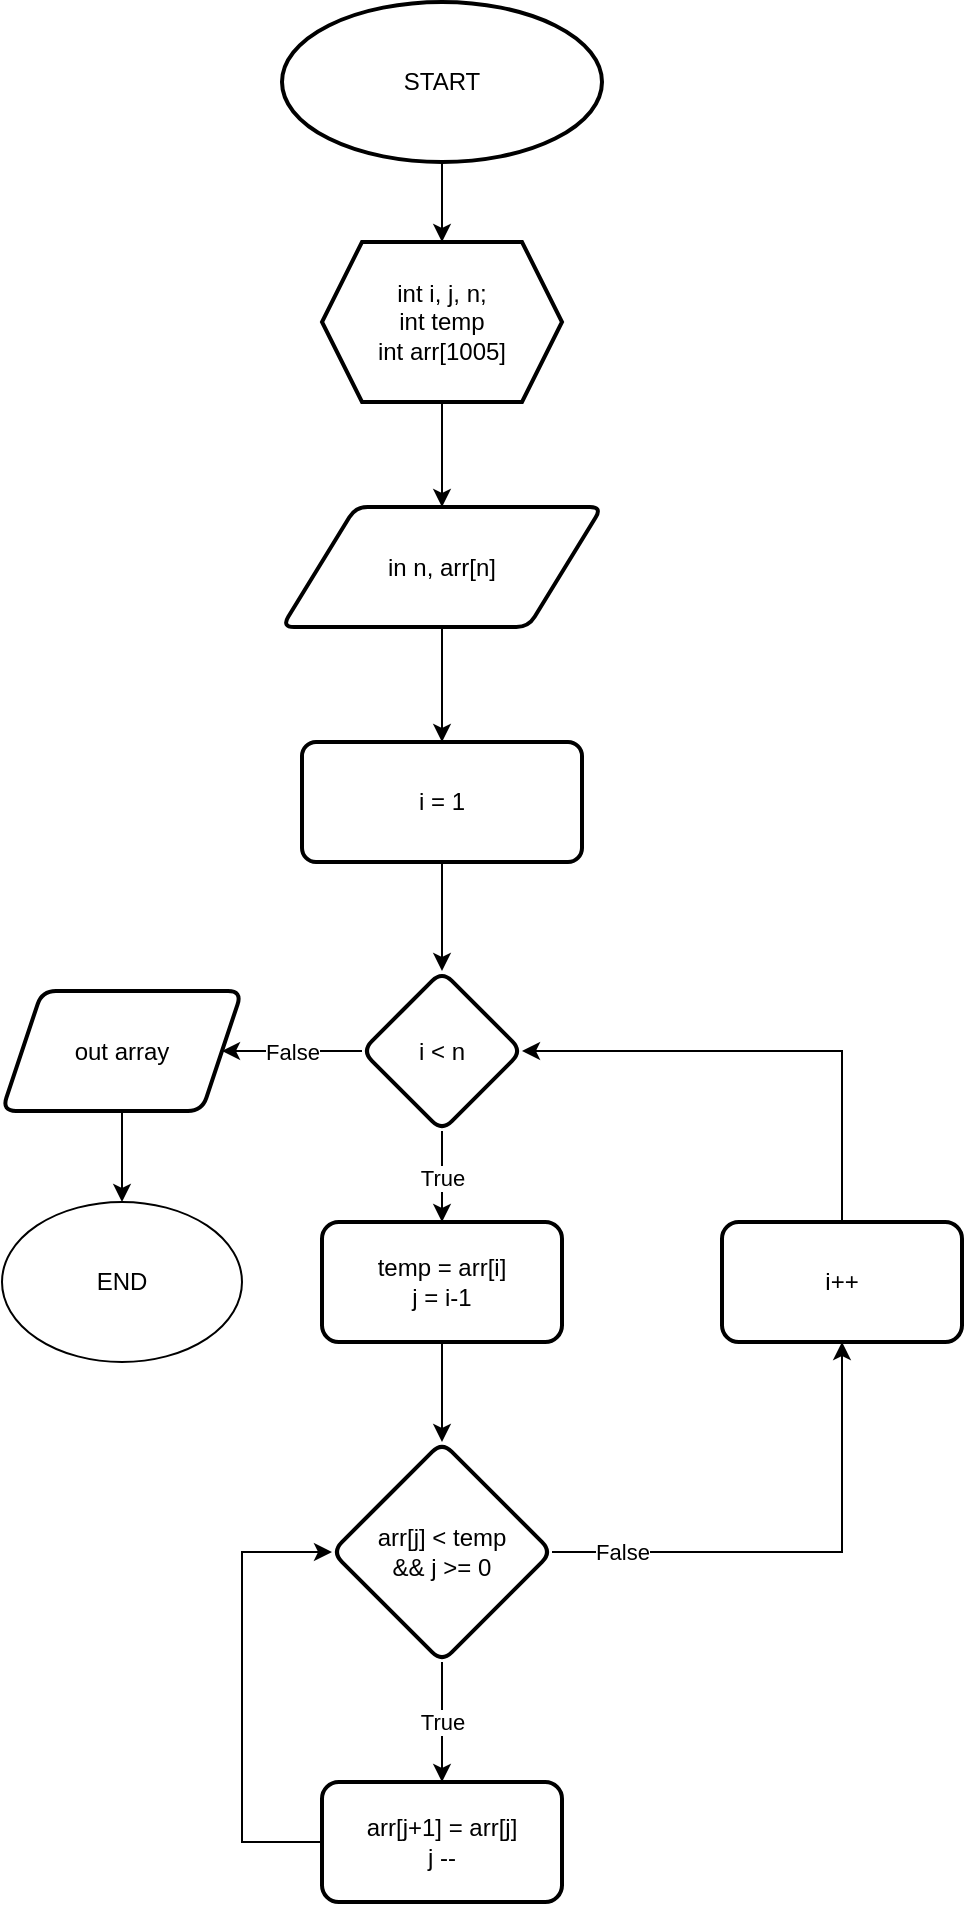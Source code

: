 <mxfile version="20.3.0" type="device"><diagram id="C5RBs43oDa-KdzZeNtuy" name="Page-1"><mxGraphModel dx="660" dy="1293" grid="1" gridSize="10" guides="1" tooltips="1" connect="1" arrows="1" fold="1" page="1" pageScale="1" pageWidth="827" pageHeight="1169" math="0" shadow="0"><root><mxCell id="WIyWlLk6GJQsqaUBKTNV-0"/><mxCell id="WIyWlLk6GJQsqaUBKTNV-1" parent="WIyWlLk6GJQsqaUBKTNV-0"/><mxCell id="Ci1yngFUTw6gDs1jPeDB-3" value="" style="edgeStyle=orthogonalEdgeStyle;rounded=0;orthogonalLoop=1;jettySize=auto;html=1;" parent="WIyWlLk6GJQsqaUBKTNV-1" source="thPVOwpYI1bV-QS9XMaf-1" target="Ci1yngFUTw6gDs1jPeDB-2" edge="1"><mxGeometry relative="1" as="geometry"/></mxCell><mxCell id="thPVOwpYI1bV-QS9XMaf-1" value="START" style="strokeWidth=2;html=1;shape=mxgraph.flowchart.start_1;whiteSpace=wrap;" parent="WIyWlLk6GJQsqaUBKTNV-1" vertex="1"><mxGeometry x="170" y="100" width="160" height="80" as="geometry"/></mxCell><mxCell id="thPVOwpYI1bV-QS9XMaf-7" style="edgeStyle=orthogonalEdgeStyle;rounded=0;orthogonalLoop=1;jettySize=auto;html=1;entryX=0.5;entryY=0;entryDx=0;entryDy=0;" parent="WIyWlLk6GJQsqaUBKTNV-1" source="thPVOwpYI1bV-QS9XMaf-2" target="thPVOwpYI1bV-QS9XMaf-6" edge="1"><mxGeometry relative="1" as="geometry"/></mxCell><mxCell id="thPVOwpYI1bV-QS9XMaf-2" value="in n, arr[n]" style="shape=parallelogram;html=1;strokeWidth=2;perimeter=parallelogramPerimeter;whiteSpace=wrap;rounded=1;arcSize=12;size=0.23;" parent="WIyWlLk6GJQsqaUBKTNV-1" vertex="1"><mxGeometry x="170" y="352.5" width="160" height="60" as="geometry"/></mxCell><mxCell id="lG6L2V7bz_TAcnO-fnLZ-1" value="" style="edgeStyle=orthogonalEdgeStyle;rounded=0;orthogonalLoop=1;jettySize=auto;html=1;" edge="1" parent="WIyWlLk6GJQsqaUBKTNV-1" source="thPVOwpYI1bV-QS9XMaf-6" target="lG6L2V7bz_TAcnO-fnLZ-0"><mxGeometry relative="1" as="geometry"/></mxCell><mxCell id="thPVOwpYI1bV-QS9XMaf-6" value="i = 1" style="rounded=1;whiteSpace=wrap;html=1;absoluteArcSize=1;arcSize=14;strokeWidth=2;" parent="WIyWlLk6GJQsqaUBKTNV-1" vertex="1"><mxGeometry x="180" y="470" width="140" height="60" as="geometry"/></mxCell><mxCell id="Ci1yngFUTw6gDs1jPeDB-4" value="" style="edgeStyle=orthogonalEdgeStyle;rounded=0;orthogonalLoop=1;jettySize=auto;html=1;" parent="WIyWlLk6GJQsqaUBKTNV-1" source="Ci1yngFUTw6gDs1jPeDB-2" target="thPVOwpYI1bV-QS9XMaf-2" edge="1"><mxGeometry relative="1" as="geometry"/></mxCell><mxCell id="Ci1yngFUTw6gDs1jPeDB-2" value="int i, j, n;&lt;br&gt;int temp&lt;br&gt;int arr[1005]" style="shape=hexagon;perimeter=hexagonPerimeter2;whiteSpace=wrap;html=1;fixedSize=1;strokeWidth=2;" parent="WIyWlLk6GJQsqaUBKTNV-1" vertex="1"><mxGeometry x="190" y="220" width="120" height="80" as="geometry"/></mxCell><mxCell id="lG6L2V7bz_TAcnO-fnLZ-3" value="True" style="edgeStyle=orthogonalEdgeStyle;rounded=0;orthogonalLoop=1;jettySize=auto;html=1;" edge="1" parent="WIyWlLk6GJQsqaUBKTNV-1" source="lG6L2V7bz_TAcnO-fnLZ-0" target="lG6L2V7bz_TAcnO-fnLZ-2"><mxGeometry relative="1" as="geometry"/></mxCell><mxCell id="lG6L2V7bz_TAcnO-fnLZ-13" value="False" style="edgeStyle=orthogonalEdgeStyle;rounded=0;orthogonalLoop=1;jettySize=auto;html=1;" edge="1" parent="WIyWlLk6GJQsqaUBKTNV-1" source="lG6L2V7bz_TAcnO-fnLZ-0" target="lG6L2V7bz_TAcnO-fnLZ-12"><mxGeometry relative="1" as="geometry"/></mxCell><mxCell id="lG6L2V7bz_TAcnO-fnLZ-0" value="i &amp;lt; n" style="rhombus;whiteSpace=wrap;html=1;rounded=1;arcSize=14;strokeWidth=2;" vertex="1" parent="WIyWlLk6GJQsqaUBKTNV-1"><mxGeometry x="210" y="584.5" width="80" height="80" as="geometry"/></mxCell><mxCell id="lG6L2V7bz_TAcnO-fnLZ-5" value="" style="edgeStyle=orthogonalEdgeStyle;rounded=0;orthogonalLoop=1;jettySize=auto;html=1;" edge="1" parent="WIyWlLk6GJQsqaUBKTNV-1" source="lG6L2V7bz_TAcnO-fnLZ-2" target="lG6L2V7bz_TAcnO-fnLZ-4"><mxGeometry relative="1" as="geometry"/></mxCell><mxCell id="lG6L2V7bz_TAcnO-fnLZ-2" value="temp = arr[i]&lt;br&gt;j = i-1" style="whiteSpace=wrap;html=1;rounded=1;arcSize=14;strokeWidth=2;" vertex="1" parent="WIyWlLk6GJQsqaUBKTNV-1"><mxGeometry x="190" y="710" width="120" height="60" as="geometry"/></mxCell><mxCell id="lG6L2V7bz_TAcnO-fnLZ-7" value="True" style="edgeStyle=orthogonalEdgeStyle;rounded=0;orthogonalLoop=1;jettySize=auto;html=1;" edge="1" parent="WIyWlLk6GJQsqaUBKTNV-1" source="lG6L2V7bz_TAcnO-fnLZ-4" target="lG6L2V7bz_TAcnO-fnLZ-6"><mxGeometry relative="1" as="geometry"/></mxCell><mxCell id="lG6L2V7bz_TAcnO-fnLZ-10" value="False" style="edgeStyle=orthogonalEdgeStyle;rounded=0;orthogonalLoop=1;jettySize=auto;html=1;" edge="1" parent="WIyWlLk6GJQsqaUBKTNV-1" source="lG6L2V7bz_TAcnO-fnLZ-4" target="lG6L2V7bz_TAcnO-fnLZ-9"><mxGeometry x="-0.72" relative="1" as="geometry"><mxPoint as="offset"/></mxGeometry></mxCell><mxCell id="lG6L2V7bz_TAcnO-fnLZ-4" value="arr[j] &amp;lt; temp&lt;br&gt;&amp;amp;&amp;amp; j &amp;gt;= 0" style="rhombus;whiteSpace=wrap;html=1;rounded=1;arcSize=14;strokeWidth=2;" vertex="1" parent="WIyWlLk6GJQsqaUBKTNV-1"><mxGeometry x="195" y="820" width="110" height="110" as="geometry"/></mxCell><mxCell id="lG6L2V7bz_TAcnO-fnLZ-8" style="edgeStyle=orthogonalEdgeStyle;rounded=0;orthogonalLoop=1;jettySize=auto;html=1;entryX=0;entryY=0.5;entryDx=0;entryDy=0;" edge="1" parent="WIyWlLk6GJQsqaUBKTNV-1" source="lG6L2V7bz_TAcnO-fnLZ-6" target="lG6L2V7bz_TAcnO-fnLZ-4"><mxGeometry relative="1" as="geometry"><Array as="points"><mxPoint x="150" y="1020"/><mxPoint x="150" y="875"/></Array></mxGeometry></mxCell><mxCell id="lG6L2V7bz_TAcnO-fnLZ-6" value="arr[j+1] = arr[j]&lt;br&gt;j --" style="whiteSpace=wrap;html=1;rounded=1;arcSize=14;strokeWidth=2;" vertex="1" parent="WIyWlLk6GJQsqaUBKTNV-1"><mxGeometry x="190" y="990" width="120" height="60" as="geometry"/></mxCell><mxCell id="lG6L2V7bz_TAcnO-fnLZ-11" style="edgeStyle=orthogonalEdgeStyle;rounded=0;orthogonalLoop=1;jettySize=auto;html=1;entryX=1;entryY=0.5;entryDx=0;entryDy=0;" edge="1" parent="WIyWlLk6GJQsqaUBKTNV-1" source="lG6L2V7bz_TAcnO-fnLZ-9" target="lG6L2V7bz_TAcnO-fnLZ-0"><mxGeometry relative="1" as="geometry"><Array as="points"><mxPoint x="450" y="625"/></Array></mxGeometry></mxCell><mxCell id="lG6L2V7bz_TAcnO-fnLZ-9" value="i++" style="whiteSpace=wrap;html=1;rounded=1;arcSize=14;strokeWidth=2;" vertex="1" parent="WIyWlLk6GJQsqaUBKTNV-1"><mxGeometry x="390" y="710" width="120" height="60" as="geometry"/></mxCell><mxCell id="lG6L2V7bz_TAcnO-fnLZ-15" value="" style="edgeStyle=orthogonalEdgeStyle;rounded=0;orthogonalLoop=1;jettySize=auto;html=1;" edge="1" parent="WIyWlLk6GJQsqaUBKTNV-1" source="lG6L2V7bz_TAcnO-fnLZ-12" target="lG6L2V7bz_TAcnO-fnLZ-14"><mxGeometry relative="1" as="geometry"/></mxCell><mxCell id="lG6L2V7bz_TAcnO-fnLZ-12" value="out array" style="shape=parallelogram;perimeter=parallelogramPerimeter;whiteSpace=wrap;html=1;fixedSize=1;rounded=1;arcSize=14;strokeWidth=2;" vertex="1" parent="WIyWlLk6GJQsqaUBKTNV-1"><mxGeometry x="30" y="594.5" width="120" height="60" as="geometry"/></mxCell><mxCell id="lG6L2V7bz_TAcnO-fnLZ-14" value="END" style="ellipse;whiteSpace=wrap;html=1;" vertex="1" parent="WIyWlLk6GJQsqaUBKTNV-1"><mxGeometry x="30" y="700" width="120" height="80" as="geometry"/></mxCell></root></mxGraphModel></diagram></mxfile>